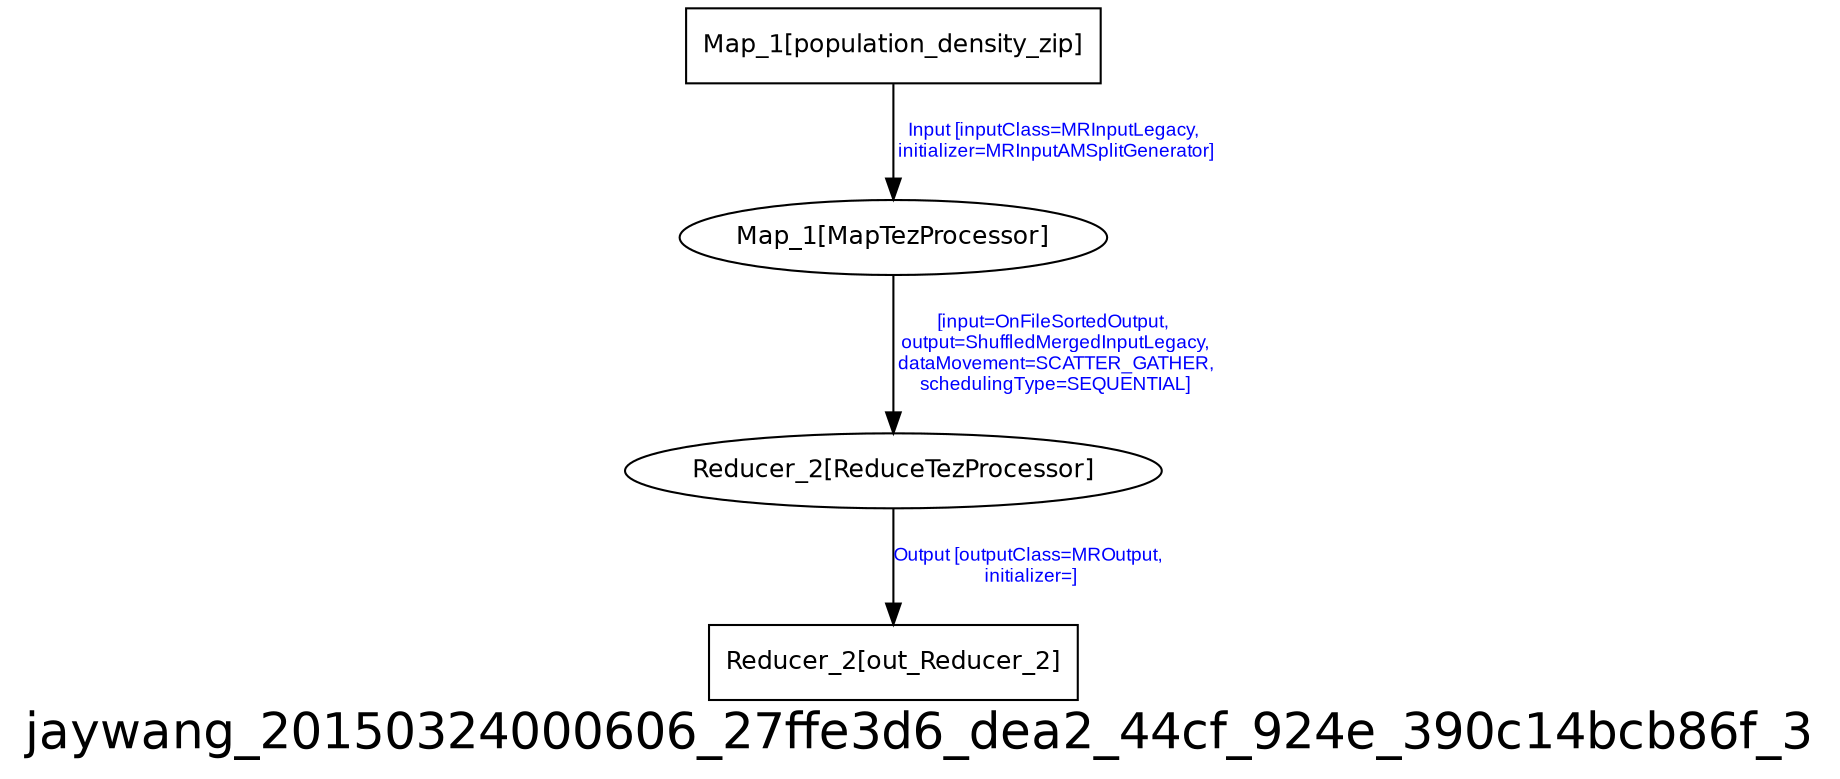 digraph jaywang_20150324000606_27ffe3d6_dea2_44cf_924e_390c14bcb86f_3 {
graph [ label="jaywang_20150324000606_27ffe3d6_dea2_44cf_924e_390c14bcb86f_3", fontsize=24, fontname=Helvetica];
node [fontsize=12, fontname=Helvetica];
edge [fontsize=9, fontcolor=blue, fontname=Arial];
"jaywang_20150324000606_27ffe3d6_dea2_44cf_924e_390c14bcb86f_3.Map_1" [ label = "Map_1[MapTezProcessor]" ];
"jaywang_20150324000606_27ffe3d6_dea2_44cf_924e_390c14bcb86f_3.Map_1" -> "jaywang_20150324000606_27ffe3d6_dea2_44cf_924e_390c14bcb86f_3.Reducer_2" [ label = "[input=OnFileSortedOutput,\n output=ShuffledMergedInputLegacy,\n dataMovement=SCATTER_GATHER,\n schedulingType=SEQUENTIAL]" ];
"jaywang_20150324000606_27ffe3d6_dea2_44cf_924e_390c14bcb86f_3.Reducer_2_out_Reducer_2" [ label = "Reducer_2[out_Reducer_2]", shape = "box" ];
"jaywang_20150324000606_27ffe3d6_dea2_44cf_924e_390c14bcb86f_3.Reducer_2" [ label = "Reducer_2[ReduceTezProcessor]" ];
"jaywang_20150324000606_27ffe3d6_dea2_44cf_924e_390c14bcb86f_3.Reducer_2" -> "jaywang_20150324000606_27ffe3d6_dea2_44cf_924e_390c14bcb86f_3.Reducer_2_out_Reducer_2" [ label = "Output [outputClass=MROutput,\n initializer=]" ];
"jaywang_20150324000606_27ffe3d6_dea2_44cf_924e_390c14bcb86f_3.Map_1_population_density_zip" [ label = "Map_1[population_density_zip]", shape = "box" ];
"jaywang_20150324000606_27ffe3d6_dea2_44cf_924e_390c14bcb86f_3.Map_1_population_density_zip" -> "jaywang_20150324000606_27ffe3d6_dea2_44cf_924e_390c14bcb86f_3.Map_1" [ label = "Input [inputClass=MRInputLegacy,\n initializer=MRInputAMSplitGenerator]" ];
}
